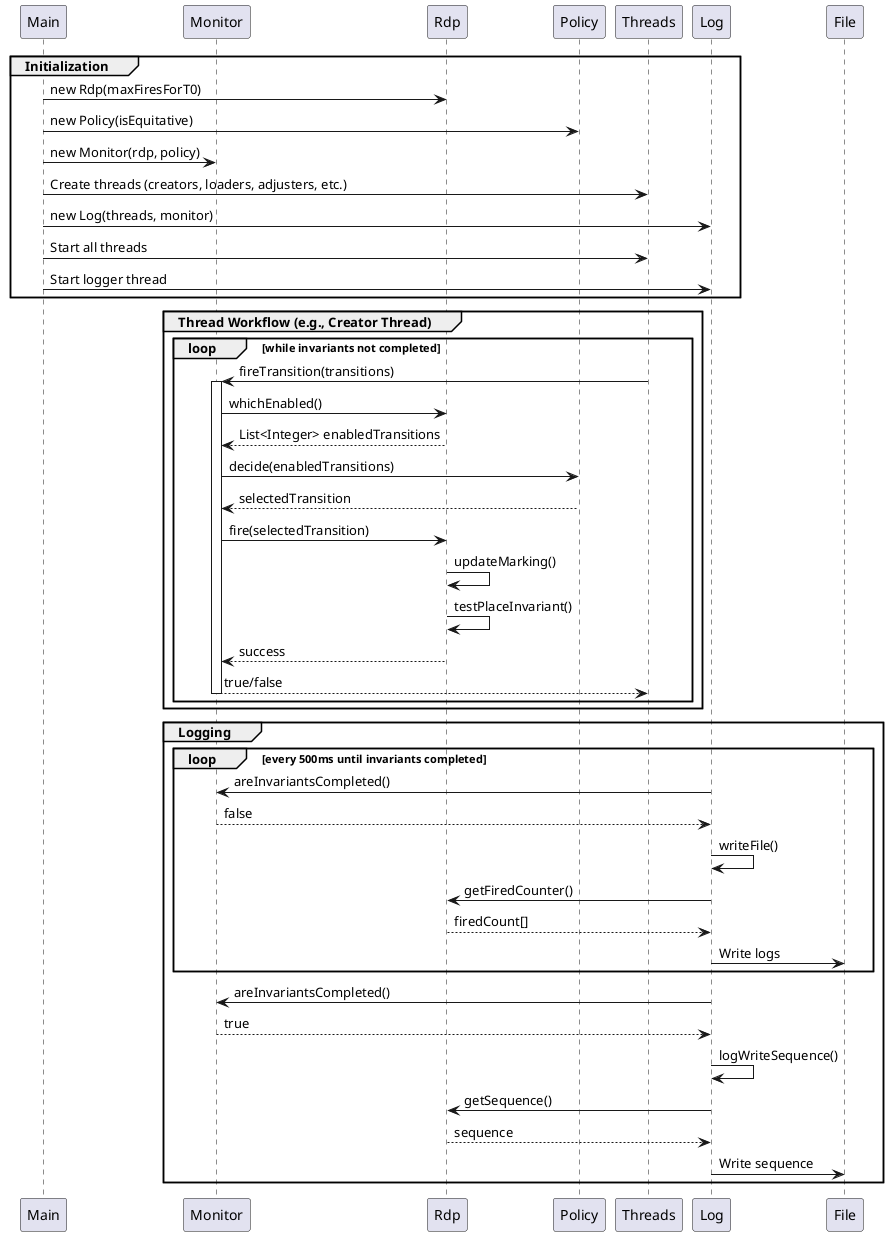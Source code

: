 @startuml

participant Main
participant Monitor
participant Rdp
participant Policy
participant Threads
participant Log

group Initialization
  Main -> Rdp: new Rdp(maxFiresForT0)
  Main -> Policy: new Policy(isEquitative)
  Main -> Monitor: new Monitor(rdp, policy)
  Main -> Threads: Create threads (creators, loaders, adjusters, etc.)
  Main -> Log: new Log(threads, monitor)
  Main -> Threads: Start all threads
  Main -> Log: Start logger thread
end

group Thread Workflow (e.g., Creator Thread)
  loop while invariants not completed
    Threads -> Monitor: fireTransition(transitions)
    activate Monitor
      Monitor -> Rdp: whichEnabled()
      Rdp --> Monitor: List<Integer> enabledTransitions
      Monitor -> Policy: decide(enabledTransitions)
      Policy --> Monitor: selectedTransition
      Monitor -> Rdp: fire(selectedTransition)
      Rdp -> Rdp: updateMarking()
      Rdp -> Rdp: testPlaceInvariant()
      Rdp --> Monitor: success
      Monitor --> Threads: true/false
    deactivate Monitor
  end
end

group Logging
  loop every 500ms until invariants completed
    Log -> Monitor: areInvariantsCompleted()
    Monitor --> Log: false
    Log -> Log: writeFile()
    Log -> Rdp: getFiredCounter()
    Rdp --> Log: firedCount[]
    Log -> File: Write logs
  end

  Log -> Monitor: areInvariantsCompleted()
  Monitor --> Log: true
  Log -> Log: logWriteSequence()
  Log -> Rdp: getSequence()
  Rdp --> Log: sequence
  Log -> File: Write sequence
end

@enduml